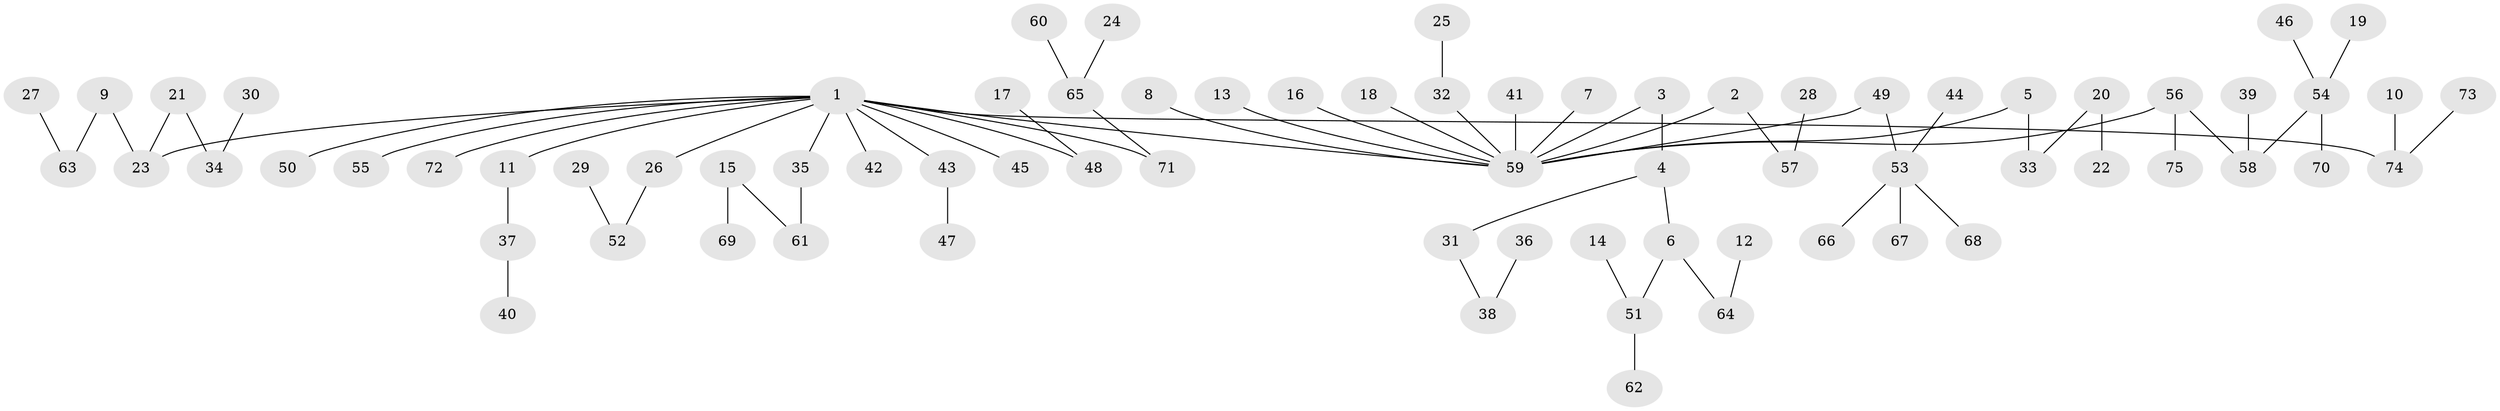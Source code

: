 // original degree distribution, {7: 0.026845637583892617, 4: 0.053691275167785234, 3: 0.174496644295302, 2: 0.2080536912751678, 5: 0.026845637583892617, 1: 0.5100671140939598}
// Generated by graph-tools (version 1.1) at 2025/46/03/06/25 01:46:56]
// undirected, 75 vertices, 74 edges
graph export_dot {
graph [start="1"]
  node [color=gray90,style=filled];
  1;
  2;
  3;
  4;
  5;
  6;
  7;
  8;
  9;
  10;
  11;
  12;
  13;
  14;
  15;
  16;
  17;
  18;
  19;
  20;
  21;
  22;
  23;
  24;
  25;
  26;
  27;
  28;
  29;
  30;
  31;
  32;
  33;
  34;
  35;
  36;
  37;
  38;
  39;
  40;
  41;
  42;
  43;
  44;
  45;
  46;
  47;
  48;
  49;
  50;
  51;
  52;
  53;
  54;
  55;
  56;
  57;
  58;
  59;
  60;
  61;
  62;
  63;
  64;
  65;
  66;
  67;
  68;
  69;
  70;
  71;
  72;
  73;
  74;
  75;
  1 -- 11 [weight=1.0];
  1 -- 23 [weight=1.0];
  1 -- 26 [weight=1.0];
  1 -- 35 [weight=1.0];
  1 -- 42 [weight=1.0];
  1 -- 43 [weight=1.0];
  1 -- 45 [weight=1.0];
  1 -- 48 [weight=1.0];
  1 -- 50 [weight=1.0];
  1 -- 55 [weight=1.0];
  1 -- 59 [weight=1.0];
  1 -- 71 [weight=1.0];
  1 -- 72 [weight=1.0];
  1 -- 74 [weight=1.0];
  2 -- 57 [weight=1.0];
  2 -- 59 [weight=1.0];
  3 -- 4 [weight=1.0];
  3 -- 59 [weight=1.0];
  4 -- 6 [weight=1.0];
  4 -- 31 [weight=1.0];
  5 -- 33 [weight=1.0];
  5 -- 59 [weight=1.0];
  6 -- 51 [weight=1.0];
  6 -- 64 [weight=1.0];
  7 -- 59 [weight=1.0];
  8 -- 59 [weight=1.0];
  9 -- 23 [weight=1.0];
  9 -- 63 [weight=1.0];
  10 -- 74 [weight=1.0];
  11 -- 37 [weight=1.0];
  12 -- 64 [weight=1.0];
  13 -- 59 [weight=1.0];
  14 -- 51 [weight=1.0];
  15 -- 61 [weight=1.0];
  15 -- 69 [weight=1.0];
  16 -- 59 [weight=1.0];
  17 -- 48 [weight=1.0];
  18 -- 59 [weight=1.0];
  19 -- 54 [weight=1.0];
  20 -- 22 [weight=1.0];
  20 -- 33 [weight=1.0];
  21 -- 23 [weight=1.0];
  21 -- 34 [weight=1.0];
  24 -- 65 [weight=1.0];
  25 -- 32 [weight=1.0];
  26 -- 52 [weight=1.0];
  27 -- 63 [weight=1.0];
  28 -- 57 [weight=1.0];
  29 -- 52 [weight=1.0];
  30 -- 34 [weight=1.0];
  31 -- 38 [weight=1.0];
  32 -- 59 [weight=1.0];
  35 -- 61 [weight=1.0];
  36 -- 38 [weight=1.0];
  37 -- 40 [weight=1.0];
  39 -- 58 [weight=1.0];
  41 -- 59 [weight=1.0];
  43 -- 47 [weight=1.0];
  44 -- 53 [weight=1.0];
  46 -- 54 [weight=1.0];
  49 -- 53 [weight=1.0];
  49 -- 59 [weight=1.0];
  51 -- 62 [weight=1.0];
  53 -- 66 [weight=1.0];
  53 -- 67 [weight=1.0];
  53 -- 68 [weight=1.0];
  54 -- 58 [weight=1.0];
  54 -- 70 [weight=1.0];
  56 -- 58 [weight=1.0];
  56 -- 59 [weight=1.0];
  56 -- 75 [weight=1.0];
  60 -- 65 [weight=1.0];
  65 -- 71 [weight=1.0];
  73 -- 74 [weight=1.0];
}
